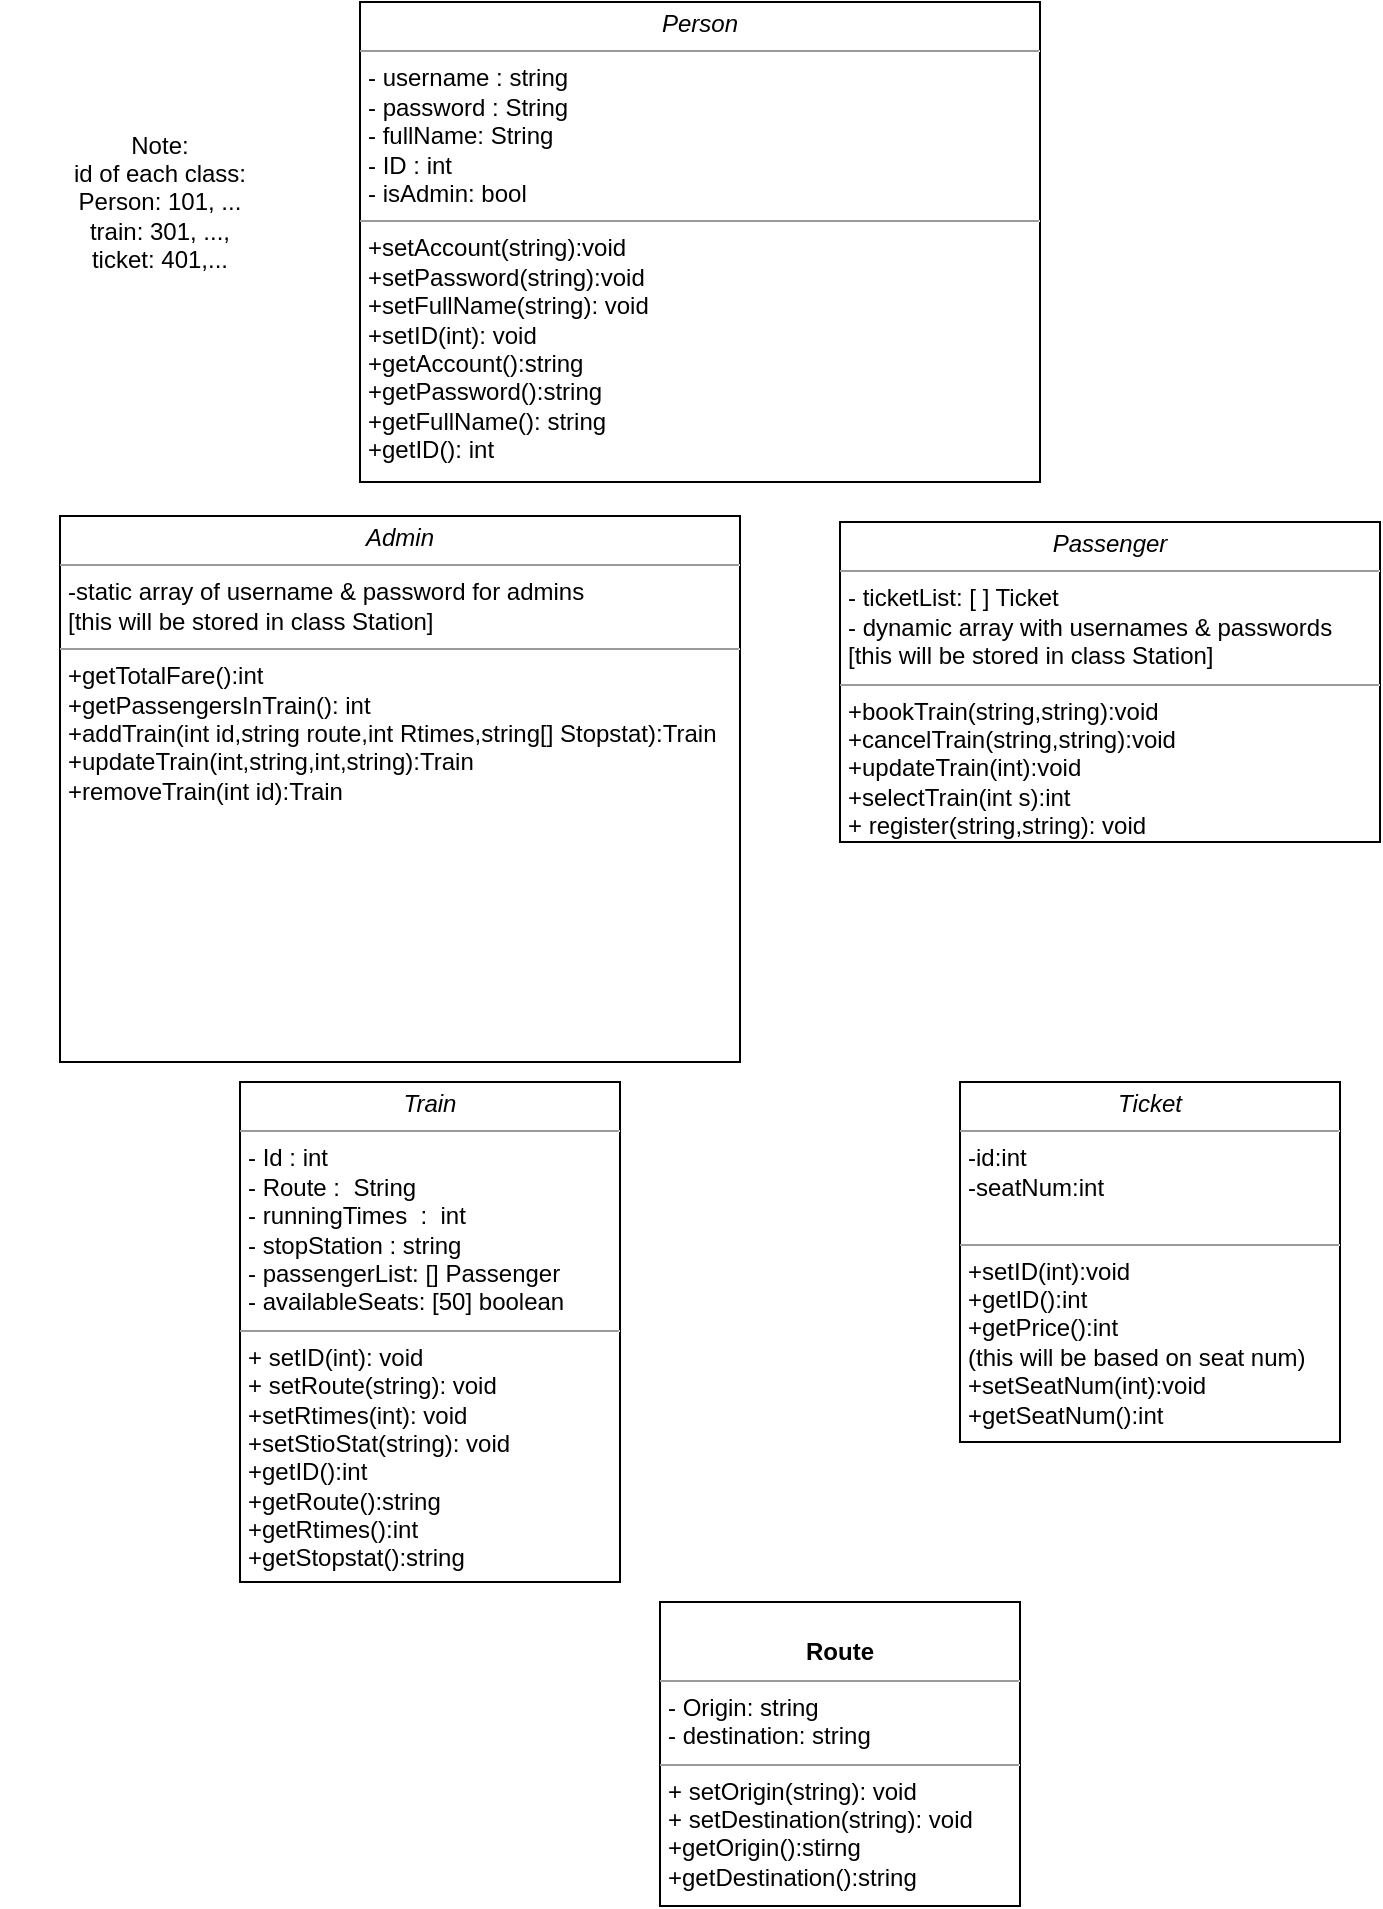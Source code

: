 <mxfile version="14.6.6" type="github">
  <diagram id="Iobdcz_gZhV0k04kBhEZ" name="Page-1">
    <mxGraphModel dx="1422" dy="762" grid="1" gridSize="10" guides="1" tooltips="1" connect="1" arrows="1" fold="1" page="1" pageScale="1" pageWidth="850" pageHeight="1100" math="0" shadow="0">
      <root>
        <mxCell id="0" />
        <mxCell id="1" parent="0" />
        <mxCell id="Ixt7MYjSkU0IcCxKW05y-1" value="&lt;p style=&quot;margin: 0px ; margin-top: 4px ; text-align: center&quot;&gt;&lt;i&gt;Train&lt;/i&gt;&lt;/p&gt;&lt;hr size=&quot;1&quot;&gt;&lt;p style=&quot;margin: 0px ; margin-left: 4px&quot;&gt;- Id : int&lt;br&gt;- Route :&amp;nbsp; String&lt;/p&gt;&lt;p style=&quot;margin: 0px ; margin-left: 4px&quot;&gt;- runningTimes&amp;nbsp; :&amp;nbsp; int&lt;/p&gt;&lt;p style=&quot;margin: 0px ; margin-left: 4px&quot;&gt;- stopStation : string&lt;/p&gt;&lt;p style=&quot;margin: 0px ; margin-left: 4px&quot;&gt;- passengerList: [] Passenger&lt;br&gt;- availableSeats: [50] boolean&lt;/p&gt;&lt;hr size=&quot;1&quot;&gt;&lt;p style=&quot;margin: 0px ; margin-left: 4px&quot;&gt;+ setID(int): void&lt;br&gt;+ setRoute(string): void&lt;/p&gt;&lt;p style=&quot;margin: 0px ; margin-left: 4px&quot;&gt;+setRtimes(int): void&lt;/p&gt;&lt;p style=&quot;margin: 0px ; margin-left: 4px&quot;&gt;+setStioStat(string): void&lt;/p&gt;&lt;p style=&quot;margin: 0px ; margin-left: 4px&quot;&gt;+getID():int&lt;/p&gt;&lt;p style=&quot;margin: 0px ; margin-left: 4px&quot;&gt;+getRoute():string&lt;/p&gt;&lt;p style=&quot;margin: 0px ; margin-left: 4px&quot;&gt;+getRtimes():int&lt;/p&gt;&lt;p style=&quot;margin: 0px ; margin-left: 4px&quot;&gt;+getStopstat():string&lt;/p&gt;&lt;p style=&quot;margin: 0px ; margin-left: 4px&quot;&gt;&lt;br&gt;&lt;/p&gt;" style="verticalAlign=top;align=left;overflow=fill;fontSize=12;fontFamily=Helvetica;html=1;rounded=0;shadow=0;comic=0;labelBackgroundColor=none;strokeWidth=1" parent="1" vertex="1">
          <mxGeometry x="150" y="560" width="190" height="250" as="geometry" />
        </mxCell>
        <mxCell id="Ixt7MYjSkU0IcCxKW05y-2" value="&lt;p style=&quot;margin: 0px ; margin-top: 4px ; text-align: center&quot;&gt;&lt;i&gt;Passenger&lt;/i&gt;&lt;br&gt;&lt;/p&gt;&lt;hr size=&quot;1&quot;&gt;&lt;p style=&quot;margin: 0px ; margin-left: 4px&quot;&gt;- ticketList: [ ] Ticket&lt;/p&gt;&lt;p style=&quot;margin: 0px ; margin-left: 4px&quot;&gt;- dynamic array with usernames &amp;amp; passwords&lt;br&gt;[this will be stored in class Station]&lt;/p&gt;&lt;hr size=&quot;1&quot;&gt;&lt;p style=&quot;margin: 0px ; margin-left: 4px&quot;&gt;&lt;span&gt;+bookTrain(string,string):void&lt;/span&gt;&lt;br&gt;&lt;/p&gt;&lt;p style=&quot;margin: 0px ; margin-left: 4px&quot;&gt;+cancelTrain(string,string):void&lt;/p&gt;&lt;p style=&quot;margin: 0px ; margin-left: 4px&quot;&gt;+updateTrain(int):void&lt;/p&gt;&lt;p style=&quot;margin: 0px ; margin-left: 4px&quot;&gt;+selectTrain(int s):int&lt;/p&gt;&lt;p style=&quot;margin: 0px ; margin-left: 4px&quot;&gt;+ register(string,string): void&lt;/p&gt;" style="verticalAlign=top;align=left;overflow=fill;fontSize=12;fontFamily=Helvetica;html=1;rounded=0;shadow=0;comic=0;labelBackgroundColor=none;strokeWidth=1" parent="1" vertex="1">
          <mxGeometry x="450" y="280" width="270" height="160" as="geometry" />
        </mxCell>
        <mxCell id="Ixt7MYjSkU0IcCxKW05y-3" value="&lt;p style=&quot;margin: 0px ; margin-top: 4px ; text-align: center&quot;&gt;&lt;br&gt;&lt;b&gt;Route&lt;/b&gt;&lt;/p&gt;&lt;hr size=&quot;1&quot;&gt;&lt;p style=&quot;margin: 0px ; margin-left: 4px&quot;&gt;- Origin: string&lt;br&gt;- destination: string&lt;/p&gt;&lt;hr size=&quot;1&quot;&gt;&lt;p style=&quot;margin: 0px ; margin-left: 4px&quot;&gt;+ setOrigin(string): void&lt;br&gt;+ setDestination(string): void&lt;/p&gt;&lt;p style=&quot;margin: 0px ; margin-left: 4px&quot;&gt;+getOrigin():stirng&lt;/p&gt;&lt;p style=&quot;margin: 0px ; margin-left: 4px&quot;&gt;+getDestination():string&lt;/p&gt;&lt;p style=&quot;margin: 0px ; margin-left: 4px&quot;&gt;&lt;br&gt;&lt;/p&gt;" style="verticalAlign=top;align=left;overflow=fill;fontSize=12;fontFamily=Helvetica;html=1;rounded=0;shadow=0;comic=0;labelBackgroundColor=none;strokeWidth=1" parent="1" vertex="1">
          <mxGeometry x="360" y="820" width="180" height="152" as="geometry" />
        </mxCell>
        <mxCell id="Ixt7MYjSkU0IcCxKW05y-5" value="&lt;p style=&quot;margin: 0px ; margin-top: 4px ; text-align: center&quot;&gt;&lt;i&gt;Admin&lt;/i&gt;&lt;/p&gt;&lt;hr size=&quot;1&quot;&gt;&lt;p style=&quot;margin: 0px ; margin-left: 4px&quot;&gt;&lt;span&gt;-static array of username &amp;amp; password for admins&lt;/span&gt;&lt;br&gt;&lt;/p&gt;&lt;p style=&quot;margin: 0px ; margin-left: 4px&quot;&gt;[this will be stored in class Station]&lt;br&gt;&lt;/p&gt;&lt;hr size=&quot;1&quot;&gt;&lt;p style=&quot;margin: 0px ; margin-left: 4px&quot;&gt;&lt;span&gt;+getTotalFare():int&lt;/span&gt;&lt;br&gt;&lt;/p&gt;&lt;p style=&quot;margin: 0px ; margin-left: 4px&quot;&gt;&lt;span&gt;+getPassengersInTrain(): int&lt;/span&gt;&lt;br&gt;&lt;/p&gt;&lt;p style=&quot;margin: 0px ; margin-left: 4px&quot;&gt;&lt;span&gt;+addTrain(int id,string route,int Rtimes,string[] Stopstat):Train&lt;/span&gt;&lt;br&gt;&lt;/p&gt;&lt;p style=&quot;margin: 0px ; margin-left: 4px&quot;&gt;+updateTrain(int,string,int,string):Train&lt;/p&gt;&lt;p style=&quot;margin: 0px ; margin-left: 4px&quot;&gt;+removeTrain(int id):Train&lt;/p&gt;" style="verticalAlign=top;align=left;overflow=fill;fontSize=12;fontFamily=Helvetica;html=1;rounded=0;shadow=0;comic=0;labelBackgroundColor=none;strokeWidth=1" parent="1" vertex="1">
          <mxGeometry x="60" y="277" width="340" height="273" as="geometry" />
        </mxCell>
        <mxCell id="Ixt7MYjSkU0IcCxKW05y-7" value="&lt;p style=&quot;margin: 0px ; margin-top: 4px ; text-align: center&quot;&gt;&lt;i&gt;Ticket&lt;/i&gt;&lt;/p&gt;&lt;hr size=&quot;1&quot;&gt;&lt;p style=&quot;margin: 0px ; margin-left: 4px&quot;&gt;-id:int&lt;/p&gt;&lt;p style=&quot;margin: 0px ; margin-left: 4px&quot;&gt;-seatNum:int&lt;/p&gt;&lt;p style=&quot;margin: 0px ; margin-left: 4px&quot;&gt;&lt;br&gt;&lt;/p&gt;&lt;hr size=&quot;1&quot;&gt;&lt;p style=&quot;margin: 0px ; margin-left: 4px&quot;&gt;&lt;span&gt;+setID(int):void&lt;br&gt;+getID():int&lt;br&gt;+getPrice():int&lt;br&gt;&lt;/span&gt;(this will be based on seat num)&lt;br&gt;&lt;/p&gt;&lt;p style=&quot;margin: 0px ; margin-left: 4px&quot;&gt;+setSeatNum(int):void&lt;/p&gt;&lt;p style=&quot;margin: 0px ; margin-left: 4px&quot;&gt;+getSeatNum():int&lt;/p&gt;&lt;p style=&quot;margin: 0px ; margin-left: 4px&quot;&gt;&lt;br&gt;&lt;/p&gt;&lt;p style=&quot;margin: 0px ; margin-left: 4px&quot;&gt;&lt;br&gt;&lt;/p&gt;" style="verticalAlign=top;align=left;overflow=fill;fontSize=12;fontFamily=Helvetica;html=1;rounded=0;shadow=0;comic=0;labelBackgroundColor=none;strokeWidth=1" parent="1" vertex="1">
          <mxGeometry x="510" y="560" width="190" height="180" as="geometry" />
        </mxCell>
        <mxCell id="Ixt7MYjSkU0IcCxKW05y-8" value="&lt;p style=&quot;margin: 0px ; margin-top: 4px ; text-align: center&quot;&gt;&lt;i&gt;Person&lt;/i&gt;&lt;/p&gt;&lt;hr size=&quot;1&quot;&gt;&lt;p style=&quot;margin: 0px ; margin-left: 4px&quot;&gt;- username : string&lt;br&gt;- password : String&lt;/p&gt;&lt;p style=&quot;margin: 0px ; margin-left: 4px&quot;&gt;- fullName: String&lt;/p&gt;&lt;p style=&quot;margin: 0px ; margin-left: 4px&quot;&gt;- ID : int&lt;/p&gt;&lt;p style=&quot;margin: 0px ; margin-left: 4px&quot;&gt;- isAdmin: bool&lt;/p&gt;&lt;hr size=&quot;1&quot;&gt;&lt;p style=&quot;margin: 0px ; margin-left: 4px&quot;&gt;+setAccount(string):void&lt;/p&gt;&lt;p style=&quot;margin: 0px ; margin-left: 4px&quot;&gt;+setPassword(string):void&lt;/p&gt;&lt;p style=&quot;margin: 0px ; margin-left: 4px&quot;&gt;+setFullName(string): void&lt;/p&gt;&lt;p style=&quot;margin: 0px ; margin-left: 4px&quot;&gt;+setID(int): void&lt;/p&gt;&lt;p style=&quot;margin: 0px ; margin-left: 4px&quot;&gt;+getAccount():string&lt;/p&gt;&lt;p style=&quot;margin: 0px ; margin-left: 4px&quot;&gt;+getPassword():string&lt;/p&gt;&lt;p style=&quot;margin: 0px ; margin-left: 4px&quot;&gt;+getFullName(): string&lt;/p&gt;&lt;p style=&quot;margin: 0px ; margin-left: 4px&quot;&gt;+getID(): int&lt;/p&gt;" style="verticalAlign=top;align=left;overflow=fill;fontSize=12;fontFamily=Helvetica;html=1;rounded=0;shadow=0;comic=0;labelBackgroundColor=none;strokeWidth=1" parent="1" vertex="1">
          <mxGeometry x="210" y="20" width="340" height="240" as="geometry" />
        </mxCell>
        <mxCell id="j_6FG5P_fJ7sgBlj-Pt4-2" value="Note:&lt;br&gt;id of each class:&lt;br&gt;Person: 101, ...&lt;br&gt;train: 301, ...,&lt;br&gt;ticket: 401,..." style="text;html=1;strokeColor=none;fillColor=none;align=center;verticalAlign=middle;whiteSpace=wrap;rounded=0;" parent="1" vertex="1">
          <mxGeometry x="30" y="110" width="160" height="20" as="geometry" />
        </mxCell>
      </root>
    </mxGraphModel>
  </diagram>
</mxfile>

